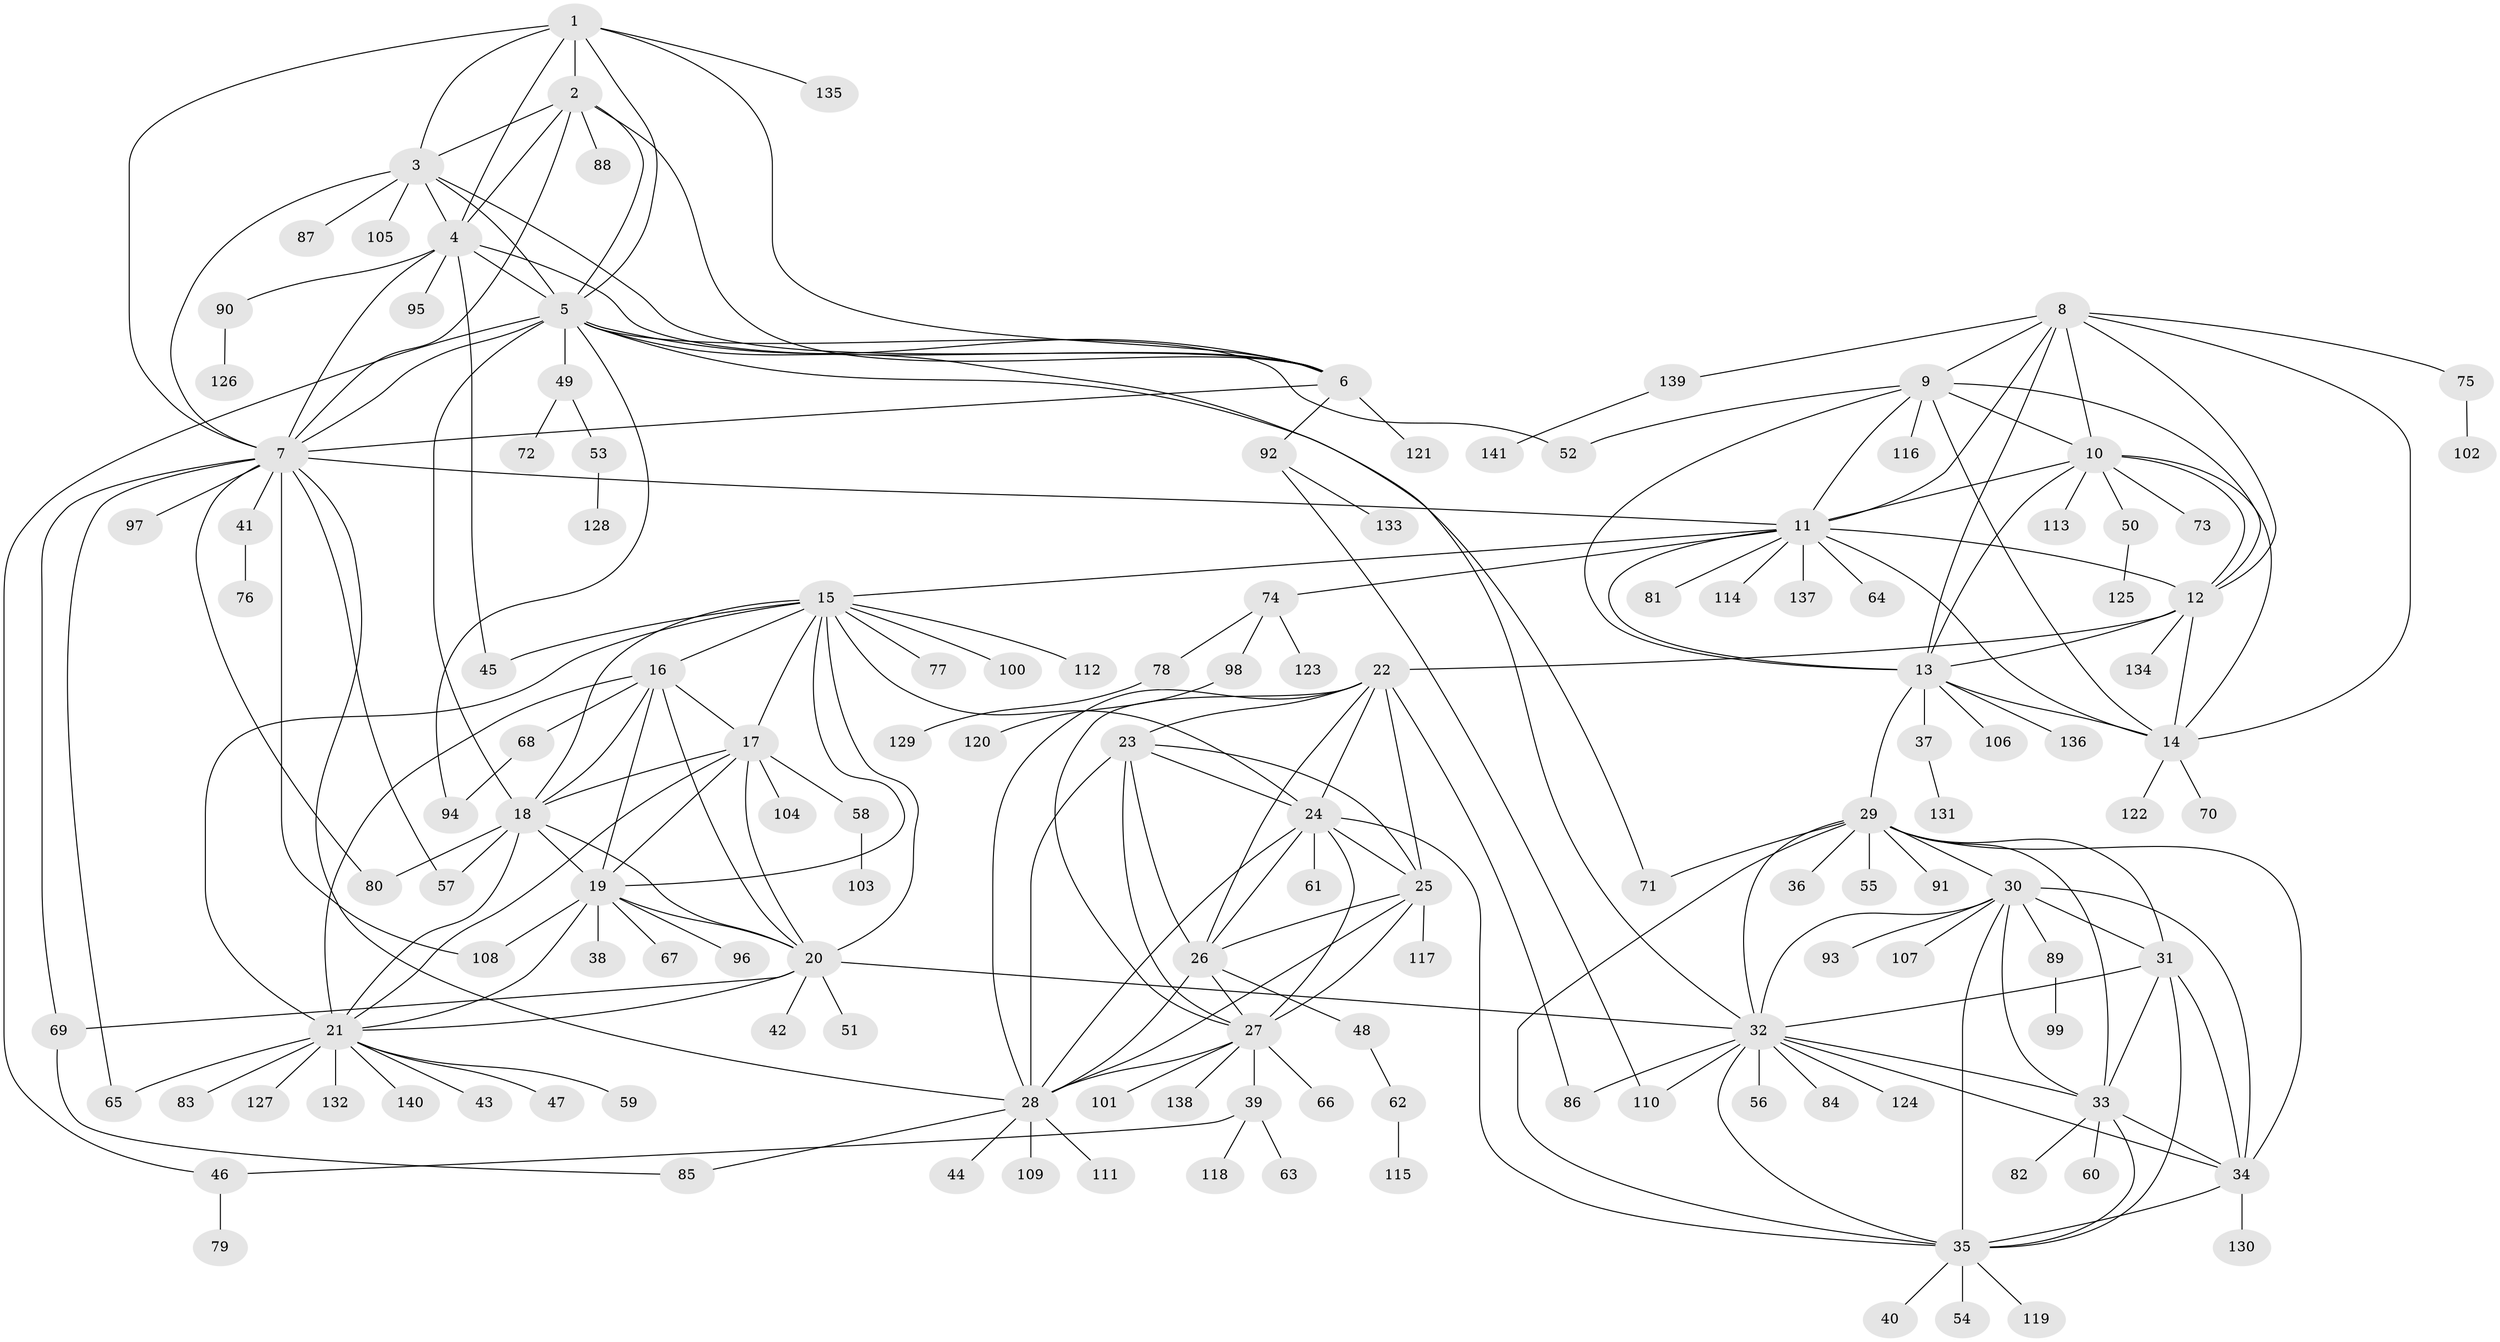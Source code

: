 // coarse degree distribution, {2: 0.11267605633802817, 8: 0.056338028169014086, 1: 0.5633802816901409, 6: 0.07042253521126761, 9: 0.028169014084507043, 10: 0.028169014084507043, 7: 0.056338028169014086, 3: 0.028169014084507043, 5: 0.04225352112676056, 13: 0.014084507042253521}
// Generated by graph-tools (version 1.1) at 2025/37/03/04/25 23:37:36]
// undirected, 141 vertices, 234 edges
graph export_dot {
  node [color=gray90,style=filled];
  1;
  2;
  3;
  4;
  5;
  6;
  7;
  8;
  9;
  10;
  11;
  12;
  13;
  14;
  15;
  16;
  17;
  18;
  19;
  20;
  21;
  22;
  23;
  24;
  25;
  26;
  27;
  28;
  29;
  30;
  31;
  32;
  33;
  34;
  35;
  36;
  37;
  38;
  39;
  40;
  41;
  42;
  43;
  44;
  45;
  46;
  47;
  48;
  49;
  50;
  51;
  52;
  53;
  54;
  55;
  56;
  57;
  58;
  59;
  60;
  61;
  62;
  63;
  64;
  65;
  66;
  67;
  68;
  69;
  70;
  71;
  72;
  73;
  74;
  75;
  76;
  77;
  78;
  79;
  80;
  81;
  82;
  83;
  84;
  85;
  86;
  87;
  88;
  89;
  90;
  91;
  92;
  93;
  94;
  95;
  96;
  97;
  98;
  99;
  100;
  101;
  102;
  103;
  104;
  105;
  106;
  107;
  108;
  109;
  110;
  111;
  112;
  113;
  114;
  115;
  116;
  117;
  118;
  119;
  120;
  121;
  122;
  123;
  124;
  125;
  126;
  127;
  128;
  129;
  130;
  131;
  132;
  133;
  134;
  135;
  136;
  137;
  138;
  139;
  140;
  141;
  1 -- 2;
  1 -- 3;
  1 -- 4;
  1 -- 5;
  1 -- 6;
  1 -- 7;
  1 -- 135;
  2 -- 3;
  2 -- 4;
  2 -- 5;
  2 -- 6;
  2 -- 7;
  2 -- 88;
  3 -- 4;
  3 -- 5;
  3 -- 6;
  3 -- 7;
  3 -- 87;
  3 -- 105;
  4 -- 5;
  4 -- 6;
  4 -- 7;
  4 -- 45;
  4 -- 90;
  4 -- 95;
  5 -- 6;
  5 -- 7;
  5 -- 18;
  5 -- 32;
  5 -- 46;
  5 -- 49;
  5 -- 52;
  5 -- 71;
  5 -- 94;
  6 -- 7;
  6 -- 92;
  6 -- 121;
  7 -- 11;
  7 -- 28;
  7 -- 41;
  7 -- 57;
  7 -- 65;
  7 -- 69;
  7 -- 80;
  7 -- 97;
  7 -- 108;
  8 -- 9;
  8 -- 10;
  8 -- 11;
  8 -- 12;
  8 -- 13;
  8 -- 14;
  8 -- 75;
  8 -- 139;
  9 -- 10;
  9 -- 11;
  9 -- 12;
  9 -- 13;
  9 -- 14;
  9 -- 52;
  9 -- 116;
  10 -- 11;
  10 -- 12;
  10 -- 13;
  10 -- 14;
  10 -- 50;
  10 -- 73;
  10 -- 113;
  11 -- 12;
  11 -- 13;
  11 -- 14;
  11 -- 15;
  11 -- 64;
  11 -- 74;
  11 -- 81;
  11 -- 114;
  11 -- 137;
  12 -- 13;
  12 -- 14;
  12 -- 22;
  12 -- 134;
  13 -- 14;
  13 -- 29;
  13 -- 37;
  13 -- 106;
  13 -- 136;
  14 -- 70;
  14 -- 122;
  15 -- 16;
  15 -- 17;
  15 -- 18;
  15 -- 19;
  15 -- 20;
  15 -- 21;
  15 -- 24;
  15 -- 45;
  15 -- 77;
  15 -- 100;
  15 -- 112;
  16 -- 17;
  16 -- 18;
  16 -- 19;
  16 -- 20;
  16 -- 21;
  16 -- 68;
  17 -- 18;
  17 -- 19;
  17 -- 20;
  17 -- 21;
  17 -- 58;
  17 -- 104;
  18 -- 19;
  18 -- 20;
  18 -- 21;
  18 -- 57;
  18 -- 80;
  19 -- 20;
  19 -- 21;
  19 -- 38;
  19 -- 67;
  19 -- 96;
  19 -- 108;
  20 -- 21;
  20 -- 32;
  20 -- 42;
  20 -- 51;
  20 -- 69;
  21 -- 43;
  21 -- 47;
  21 -- 59;
  21 -- 65;
  21 -- 83;
  21 -- 127;
  21 -- 132;
  21 -- 140;
  22 -- 23;
  22 -- 24;
  22 -- 25;
  22 -- 26;
  22 -- 27;
  22 -- 28;
  22 -- 86;
  23 -- 24;
  23 -- 25;
  23 -- 26;
  23 -- 27;
  23 -- 28;
  24 -- 25;
  24 -- 26;
  24 -- 27;
  24 -- 28;
  24 -- 35;
  24 -- 61;
  25 -- 26;
  25 -- 27;
  25 -- 28;
  25 -- 117;
  26 -- 27;
  26 -- 28;
  26 -- 48;
  27 -- 28;
  27 -- 39;
  27 -- 66;
  27 -- 101;
  27 -- 138;
  28 -- 44;
  28 -- 85;
  28 -- 109;
  28 -- 111;
  29 -- 30;
  29 -- 31;
  29 -- 32;
  29 -- 33;
  29 -- 34;
  29 -- 35;
  29 -- 36;
  29 -- 55;
  29 -- 71;
  29 -- 91;
  30 -- 31;
  30 -- 32;
  30 -- 33;
  30 -- 34;
  30 -- 35;
  30 -- 89;
  30 -- 93;
  30 -- 107;
  31 -- 32;
  31 -- 33;
  31 -- 34;
  31 -- 35;
  32 -- 33;
  32 -- 34;
  32 -- 35;
  32 -- 56;
  32 -- 84;
  32 -- 86;
  32 -- 110;
  32 -- 124;
  33 -- 34;
  33 -- 35;
  33 -- 60;
  33 -- 82;
  34 -- 35;
  34 -- 130;
  35 -- 40;
  35 -- 54;
  35 -- 119;
  37 -- 131;
  39 -- 46;
  39 -- 63;
  39 -- 118;
  41 -- 76;
  46 -- 79;
  48 -- 62;
  49 -- 53;
  49 -- 72;
  50 -- 125;
  53 -- 128;
  58 -- 103;
  62 -- 115;
  68 -- 94;
  69 -- 85;
  74 -- 78;
  74 -- 98;
  74 -- 123;
  75 -- 102;
  78 -- 129;
  89 -- 99;
  90 -- 126;
  92 -- 110;
  92 -- 133;
  98 -- 120;
  139 -- 141;
}
